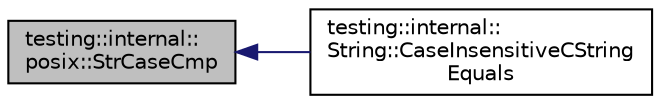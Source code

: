 digraph "testing::internal::posix::StrCaseCmp"
{
  edge [fontname="Helvetica",fontsize="10",labelfontname="Helvetica",labelfontsize="10"];
  node [fontname="Helvetica",fontsize="10",shape=record];
  rankdir="LR";
  Node431 [label="testing::internal::\lposix::StrCaseCmp",height=0.2,width=0.4,color="black", fillcolor="grey75", style="filled", fontcolor="black"];
  Node431 -> Node432 [dir="back",color="midnightblue",fontsize="10",style="solid",fontname="Helvetica"];
  Node432 [label="testing::internal::\lString::CaseInsensitiveCString\lEquals",height=0.2,width=0.4,color="black", fillcolor="white", style="filled",URL="$d0/dde/classtesting_1_1internal_1_1_string.html#a116ca435d63306927ba19f90a3596787"];
}
